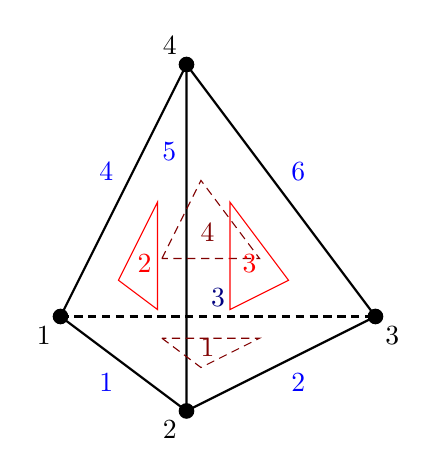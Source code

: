 \begin{tikzpicture}[scale=4,>=stealth,x={(1cm,0cm)}, y={ (0.4cm,-0.3cm) }, z={(0.4cm,0.8cm)}]
 \tikzstyle{elemnode} = [fill,circle,inner sep=2]
 \tikzstyle{background} = [densely dashed]
 \newcommand{\fs}{0.23}
 
% Can't use rectangle in 3d
 \draw[thick,background] (0,0,0) -- (1,0,0) node[midway,above,blue!50!black] {3};
 \draw[thick] (0,0,1) -- (0,0,0) node[midway,above left,blue] {4}
                      -- (0,1,0) node[midway,below left,blue] {1} 
                      -- (1,0,0) node[midway,below right,blue] {2}
                      -- (0,0,1) node[midway,above right,blue] {6}
                      -- (0,1,0) node[near start,left,blue] {5};

% Nodes
 \node[elemnode] (n1) at (0,0,0) {}; \node[below left] at (n1) {1};
 \node[elemnode] (n2) at (0,1,0) {}; \node[below left] at (n2) {2};
 \node[elemnode] (n3) at (1,0,0) {}; \node[below right] at (n3) {3};
 \node[elemnode] (n4) at (0,0,1) {}; \node[above left] at (n4) {4};

% Faces
 \draw[red!50!black,background] (\fs,\fs,0) -- (\fs,1-2*\fs,0) -- (1-2*\fs,\fs,0) -- cycle;
 \node[red!50!black] at (1/3,1/3,0) {1};
 \draw[red!50!black,background] (\fs,0,\fs) -- (\fs,0,1-2*\fs) -- (1-2*\fs,0,\fs) -- cycle;
 \node[red!50!black] at (1/3,0,1/3) {4};

 \draw[red] (0,\fs,\fs) -- (0,\fs,1-2*\fs) -- (0,1-2*\fs,\fs) -- cycle;
 \node[red] at (0,1/3,1/3) {2};
 \draw[red] (1-2*\fs,\fs,\fs) -- (\fs,1-2*\fs,\fs) -- (\fs,\fs,1-2*\fs) -- cycle;
 \node[red] at (1/3,1/3,1/3) {3};


\end{tikzpicture}
